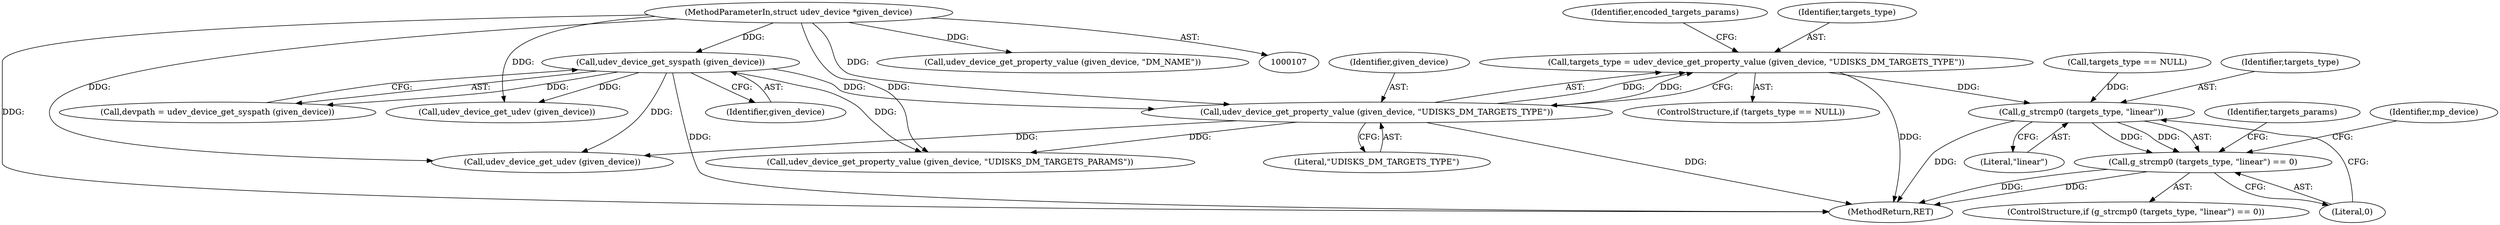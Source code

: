 digraph "0_udisks_0fcc7cb3b66f23fac53ae08647aa0007a2bd56c4_0@pointer" {
"1000240" [label="(Call,targets_type = udev_device_get_property_value (given_device, \"UDISKS_DM_TARGETS_TYPE\"))"];
"1000242" [label="(Call,udev_device_get_property_value (given_device, \"UDISKS_DM_TARGETS_TYPE\"))"];
"1000138" [label="(Call,udev_device_get_syspath (given_device))"];
"1000108" [label="(MethodParameterIn,struct udev_device *given_device)"];
"1000260" [label="(Call,g_strcmp0 (targets_type, \"linear\"))"];
"1000259" [label="(Call,g_strcmp0 (targets_type, \"linear\") == 0)"];
"1000261" [label="(Identifier,targets_type)"];
"1000283" [label="(Call,udev_device_get_udev (given_device))"];
"1000258" [label="(ControlStructure,if (g_strcmp0 (targets_type, \"linear\") == 0))"];
"1000268" [label="(Identifier,targets_params)"];
"1000446" [label="(MethodReturn,RET)"];
"1000241" [label="(Identifier,targets_type)"];
"1000243" [label="(Identifier,given_device)"];
"1000139" [label="(Identifier,given_device)"];
"1000242" [label="(Call,udev_device_get_property_value (given_device, \"UDISKS_DM_TARGETS_TYPE\"))"];
"1000262" [label="(Literal,\"linear\")"];
"1000255" [label="(Call,udev_device_get_property_value (given_device, \"UDISKS_DM_TARGETS_PARAMS\"))"];
"1000136" [label="(Call,devpath = udev_device_get_syspath (given_device))"];
"1000260" [label="(Call,g_strcmp0 (targets_type, \"linear\"))"];
"1000188" [label="(Call,udev_device_get_udev (given_device))"];
"1000263" [label="(Literal,0)"];
"1000138" [label="(Call,udev_device_get_syspath (given_device))"];
"1000259" [label="(Call,g_strcmp0 (targets_type, \"linear\") == 0)"];
"1000237" [label="(Call,targets_type == NULL)"];
"1000246" [label="(Identifier,encoded_targets_params)"];
"1000240" [label="(Call,targets_type = udev_device_get_property_value (given_device, \"UDISKS_DM_TARGETS_TYPE\"))"];
"1000108" [label="(MethodParameterIn,struct udev_device *given_device)"];
"1000236" [label="(ControlStructure,if (targets_type == NULL))"];
"1000244" [label="(Literal,\"UDISKS_DM_TARGETS_TYPE\")"];
"1000281" [label="(Identifier,mp_device)"];
"1000309" [label="(Call,udev_device_get_property_value (given_device, \"DM_NAME\"))"];
"1000240" -> "1000236"  [label="AST: "];
"1000240" -> "1000242"  [label="CFG: "];
"1000241" -> "1000240"  [label="AST: "];
"1000242" -> "1000240"  [label="AST: "];
"1000246" -> "1000240"  [label="CFG: "];
"1000240" -> "1000446"  [label="DDG: "];
"1000242" -> "1000240"  [label="DDG: "];
"1000242" -> "1000240"  [label="DDG: "];
"1000240" -> "1000260"  [label="DDG: "];
"1000242" -> "1000244"  [label="CFG: "];
"1000243" -> "1000242"  [label="AST: "];
"1000244" -> "1000242"  [label="AST: "];
"1000242" -> "1000446"  [label="DDG: "];
"1000138" -> "1000242"  [label="DDG: "];
"1000108" -> "1000242"  [label="DDG: "];
"1000242" -> "1000255"  [label="DDG: "];
"1000242" -> "1000283"  [label="DDG: "];
"1000138" -> "1000136"  [label="AST: "];
"1000138" -> "1000139"  [label="CFG: "];
"1000139" -> "1000138"  [label="AST: "];
"1000136" -> "1000138"  [label="CFG: "];
"1000138" -> "1000446"  [label="DDG: "];
"1000138" -> "1000136"  [label="DDG: "];
"1000108" -> "1000138"  [label="DDG: "];
"1000138" -> "1000188"  [label="DDG: "];
"1000138" -> "1000255"  [label="DDG: "];
"1000138" -> "1000283"  [label="DDG: "];
"1000108" -> "1000107"  [label="AST: "];
"1000108" -> "1000446"  [label="DDG: "];
"1000108" -> "1000188"  [label="DDG: "];
"1000108" -> "1000255"  [label="DDG: "];
"1000108" -> "1000283"  [label="DDG: "];
"1000108" -> "1000309"  [label="DDG: "];
"1000260" -> "1000259"  [label="AST: "];
"1000260" -> "1000262"  [label="CFG: "];
"1000261" -> "1000260"  [label="AST: "];
"1000262" -> "1000260"  [label="AST: "];
"1000263" -> "1000260"  [label="CFG: "];
"1000260" -> "1000446"  [label="DDG: "];
"1000260" -> "1000259"  [label="DDG: "];
"1000260" -> "1000259"  [label="DDG: "];
"1000237" -> "1000260"  [label="DDG: "];
"1000259" -> "1000258"  [label="AST: "];
"1000259" -> "1000263"  [label="CFG: "];
"1000263" -> "1000259"  [label="AST: "];
"1000268" -> "1000259"  [label="CFG: "];
"1000281" -> "1000259"  [label="CFG: "];
"1000259" -> "1000446"  [label="DDG: "];
"1000259" -> "1000446"  [label="DDG: "];
}
